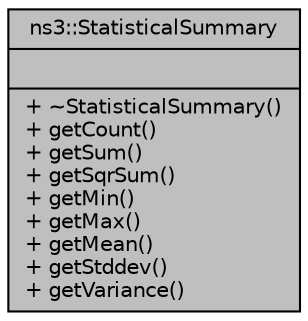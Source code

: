 digraph "ns3::StatisticalSummary"
{
  edge [fontname="Helvetica",fontsize="10",labelfontname="Helvetica",labelfontsize="10"];
  node [fontname="Helvetica",fontsize="10",shape=record];
  Node1 [label="{ns3::StatisticalSummary\n||+ ~StatisticalSummary()\l+ getCount()\l+ getSum()\l+ getSqrSum()\l+ getMin()\l+ getMax()\l+ getMean()\l+ getStddev()\l+ getVariance()\l}",height=0.2,width=0.4,color="black", fillcolor="grey75", style="filled", fontcolor="black"];
}
